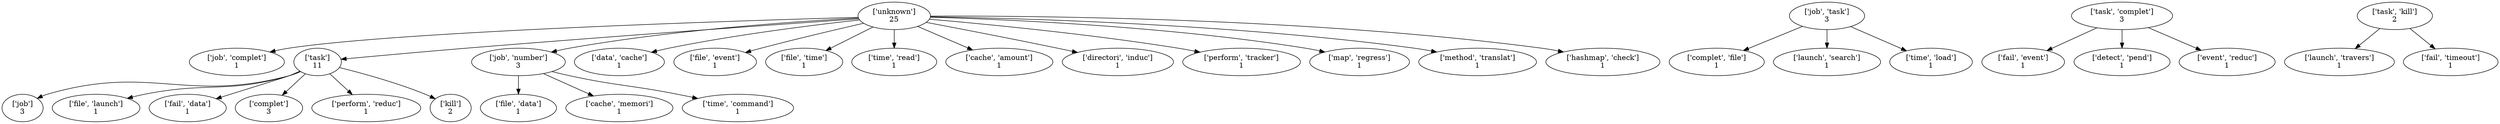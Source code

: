 strict digraph  {
	"['unknown']
25" -> "['job', 'complet']
1";
	"['unknown']
25" -> "['task']
11";
	"['unknown']
25" -> "['job', 'number']
3";
	"['unknown']
25" -> "['data', 'cache']
1";
	"['unknown']
25" -> "['file', 'event']
1";
	"['unknown']
25" -> "['file', 'time']
1";
	"['unknown']
25" -> "['time', 'read']
1";
	"['unknown']
25" -> "['cache', 'amount']
1";
	"['unknown']
25" -> "['directori', 'induc']
1";
	"['unknown']
25" -> "['perform', 'tracker']
1";
	"['unknown']
25" -> "['map', 'regress']
1";
	"['unknown']
25" -> "['method', 'translat']
1";
	"['unknown']
25" -> "['hashmap', 'check']
1";
	"['task']
11" -> "['job']
3";
	"['task']
11" -> "['file', 'launch']
1";
	"['task']
11" -> "['fail', 'data']
1";
	"['task']
11" -> "['complet']
3";
	"['task']
11" -> "['perform', 'reduc']
1";
	"['task']
11" -> "['kill']
2";
	"['job', 'number']
3" -> "['file', 'data']
1";
	"['job', 'number']
3" -> "['cache', 'memori']
1";
	"['job', 'number']
3" -> "['time', 'command']
1";
	"['job', 'task']
3" -> "['complet', 'file']
1";
	"['job', 'task']
3" -> "['launch', 'search']
1";
	"['job', 'task']
3" -> "['time', 'load']
1";
	"['task', 'complet']
3" -> "['fail', 'event']
1";
	"['task', 'complet']
3" -> "['detect', 'pend']
1";
	"['task', 'complet']
3" -> "['event', 'reduc']
1";
	"['task', 'kill']
2" -> "['launch', 'travers']
1";
	"['task', 'kill']
2" -> "['fail', 'timeout']
1";
}
